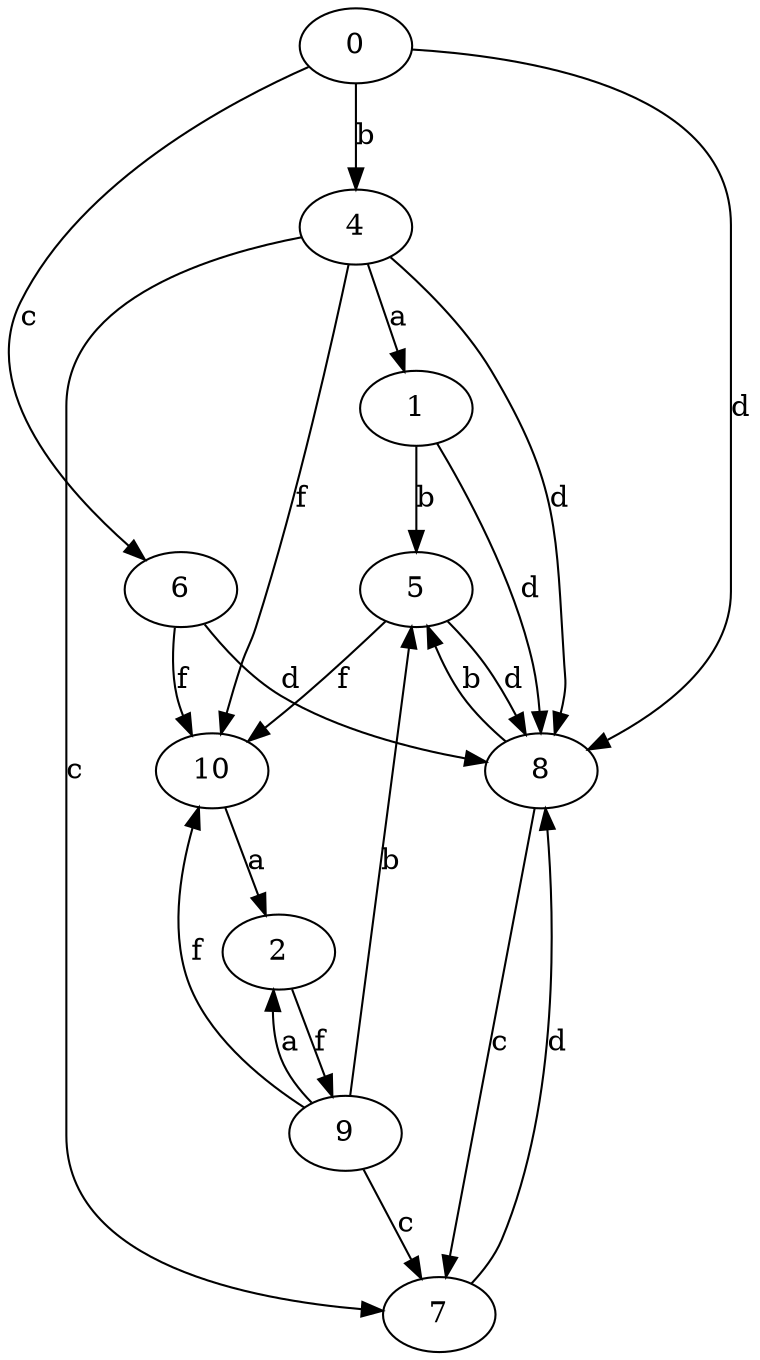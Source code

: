 strict digraph  {
1;
2;
0;
4;
5;
6;
7;
8;
9;
10;
1 -> 5  [label=b];
1 -> 8  [label=d];
2 -> 9  [label=f];
0 -> 4  [label=b];
0 -> 6  [label=c];
0 -> 8  [label=d];
4 -> 1  [label=a];
4 -> 7  [label=c];
4 -> 8  [label=d];
4 -> 10  [label=f];
5 -> 8  [label=d];
5 -> 10  [label=f];
6 -> 8  [label=d];
6 -> 10  [label=f];
7 -> 8  [label=d];
8 -> 5  [label=b];
8 -> 7  [label=c];
9 -> 2  [label=a];
9 -> 5  [label=b];
9 -> 7  [label=c];
9 -> 10  [label=f];
10 -> 2  [label=a];
}
